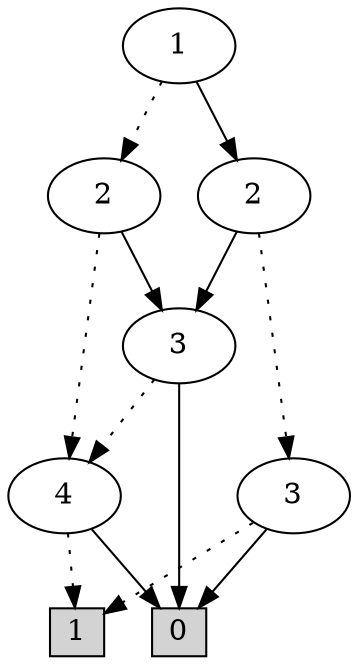 digraph G {
0 [shape=box, label="0", style=filled, shape=box, height=0.3, width=0.3];
1 [shape=box, label="1", style=filled, shape=box, height=0.3, width=0.3];
267 [label="1"];
267 -> 266 [style=dotted];
267 -> 259 [style=filled];
266 [label="2"];
266 -> 11 [style=dotted];
266 -> 226 [style=filled];
11 [label="4"];
11 -> 1 [style=dotted];
11 -> 0 [style=filled];
226 [label="3"];
226 -> 11 [style=dotted];
226 -> 0 [style=filled];
259 [label="2"];
259 -> 9 [style=dotted];
259 -> 226 [style=filled];
9 [label="3"];
9 -> 1 [style=dotted];
9 -> 0 [style=filled];
}
